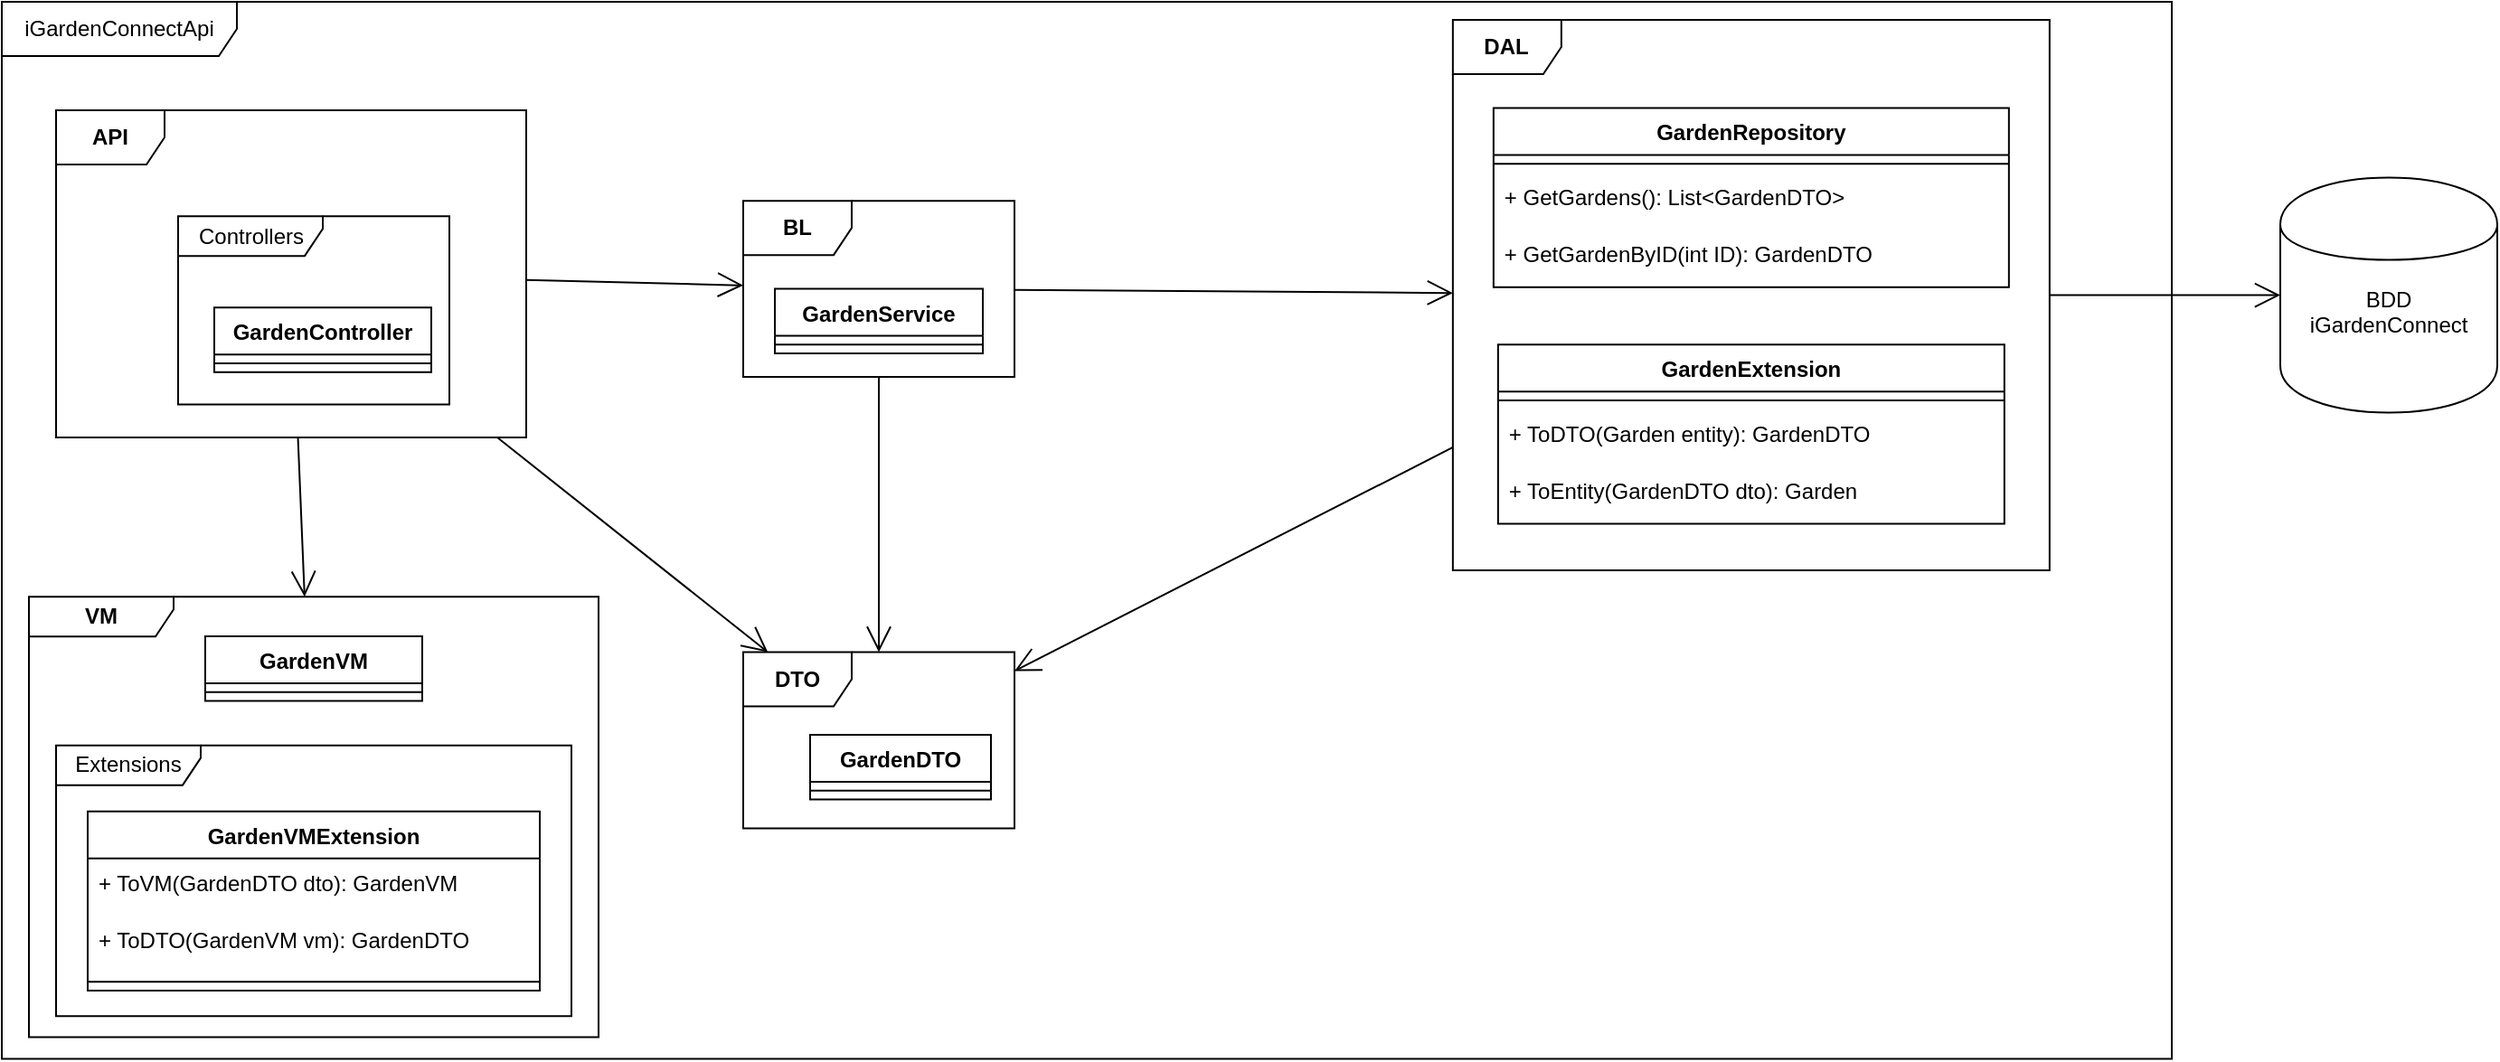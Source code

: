 <mxfile version="21.0.6" type="device" pages="3"><diagram id="bYj_1N88fjFMMEoRbErq" name="iWebcamProtectApi"><mxGraphModel dx="2350" dy="796" grid="1" gridSize="10" guides="1" tooltips="1" connect="1" arrows="1" fold="1" page="1" pageScale="1" pageWidth="850" pageHeight="1100" math="0" shadow="0"><root><mxCell id="0"/><mxCell id="1" parent="0"/><mxCell id="gYndZlmL9QxhA64SFdfO-81" value="&lt;div&gt;iGardenConnectApi&lt;/div&gt;" style="shape=umlFrame;whiteSpace=wrap;html=1;width=130;height=30;swimlaneFillColor=#ffffff;" parent="1" vertex="1"><mxGeometry x="-670" y="190" width="1200" height="584.73" as="geometry"/></mxCell><mxCell id="gYndZlmL9QxhA64SFdfO-82" value="&lt;div&gt;API&lt;/div&gt;" style="shape=umlFrame;whiteSpace=wrap;html=1;fontStyle=1" parent="1" vertex="1"><mxGeometry x="-640" y="250" width="260" height="181.01" as="geometry"/></mxCell><mxCell id="gYndZlmL9QxhA64SFdfO-83" value="DTO" style="shape=umlFrame;whiteSpace=wrap;html=1;fontStyle=1" parent="1" vertex="1"><mxGeometry x="-260" y="549.766" width="150" height="97.455" as="geometry"/></mxCell><mxCell id="gYndZlmL9QxhA64SFdfO-84" value="" style="endArrow=open;endFill=1;endSize=12;html=1;" parent="1" source="gYndZlmL9QxhA64SFdfO-107" target="gYndZlmL9QxhA64SFdfO-112" edge="1"><mxGeometry width="160" relative="1" as="geometry"><mxPoint x="50" y="-356.266" as="sourcePoint"/><mxPoint x="210" y="-356.266" as="targetPoint"/></mxGeometry></mxCell><mxCell id="gYndZlmL9QxhA64SFdfO-85" value="" style="endArrow=open;endFill=1;endSize=12;html=1;" parent="1" source="gYndZlmL9QxhA64SFdfO-107" target="gYndZlmL9QxhA64SFdfO-83" edge="1"><mxGeometry width="160" relative="1" as="geometry"><mxPoint x="178.333" y="-478.085" as="sourcePoint"/><mxPoint x="221.667" y="-636.448" as="targetPoint"/></mxGeometry></mxCell><mxCell id="gYndZlmL9QxhA64SFdfO-86" value="" style="endArrow=open;endFill=1;endSize=12;html=1;" parent="1" source="gYndZlmL9QxhA64SFdfO-82" target="gYndZlmL9QxhA64SFdfO-83" edge="1"><mxGeometry width="160" relative="1" as="geometry"><mxPoint x="316.724" y="-392.812" as="sourcePoint"/><mxPoint x="483.276" y="-648.63" as="targetPoint"/></mxGeometry></mxCell><mxCell id="gYndZlmL9QxhA64SFdfO-87" value="" style="endArrow=open;endFill=1;endSize=12;html=1;" parent="1" source="gYndZlmL9QxhA64SFdfO-82" target="gYndZlmL9QxhA64SFdfO-107" edge="1"><mxGeometry width="160" relative="1" as="geometry"><mxPoint x="151.05" y="-666.854" as="sourcePoint"/><mxPoint x="208.858" y="-624.266" as="targetPoint"/></mxGeometry></mxCell><mxCell id="gYndZlmL9QxhA64SFdfO-88" value="Controllers" style="shape=umlFrame;whiteSpace=wrap;html=1;width=80;height=22;" parent="1" vertex="1"><mxGeometry x="-572.5" y="308.585" width="150" height="104.155" as="geometry"/></mxCell><mxCell id="gYndZlmL9QxhA64SFdfO-89" value="GardenDTO&#10;" style="swimlane;fontStyle=1;align=center;verticalAlign=top;childLayout=stackLayout;horizontal=1;startSize=26;horizontalStack=0;resizeParent=1;resizeParentMax=0;resizeLast=0;collapsible=1;marginBottom=0;" parent="1" vertex="1"><mxGeometry x="-223" y="595.448" width="100" height="35.745" as="geometry"><mxRectangle x="560" y="40" width="70" height="26" as="alternateBounds"/></mxGeometry></mxCell><mxCell id="gYndZlmL9QxhA64SFdfO-90" value="" style="line;strokeWidth=1;fillColor=none;align=left;verticalAlign=middle;spacingTop=-1;spacingLeft=3;spacingRight=3;rotatable=0;labelPosition=right;points=[];portConstraint=eastwest;" parent="gYndZlmL9QxhA64SFdfO-89" vertex="1"><mxGeometry y="26" width="100" height="9.745" as="geometry"/></mxCell><mxCell id="gYndZlmL9QxhA64SFdfO-91" value="GardenController&#10;" style="swimlane;fontStyle=1;align=center;verticalAlign=top;childLayout=stackLayout;horizontal=1;startSize=26;horizontalStack=0;resizeParent=1;resizeParentMax=0;resizeLast=0;collapsible=1;marginBottom=0;" parent="1" vertex="1"><mxGeometry x="-552.5" y="359.14" width="120" height="35.745" as="geometry"><mxRectangle x="560" y="40" width="70" height="26" as="alternateBounds"/></mxGeometry></mxCell><mxCell id="gYndZlmL9QxhA64SFdfO-92" value="" style="line;strokeWidth=1;fillColor=none;align=left;verticalAlign=middle;spacingTop=-1;spacingLeft=3;spacingRight=3;rotatable=0;labelPosition=right;points=[];portConstraint=eastwest;" parent="gYndZlmL9QxhA64SFdfO-91" vertex="1"><mxGeometry y="26" width="120" height="9.745" as="geometry"/></mxCell><mxCell id="gYndZlmL9QxhA64SFdfO-93" style="edgeStyle=none;orthogonalLoop=1;jettySize=auto;html=1;endArrow=open;endFill=1;endSize=12;" parent="1" source="gYndZlmL9QxhA64SFdfO-82" target="gYndZlmL9QxhA64SFdfO-95" edge="1"><mxGeometry relative="1" as="geometry"/></mxCell><mxCell id="gYndZlmL9QxhA64SFdfO-94" value="" style="group" parent="1" vertex="1" connectable="0"><mxGeometry x="-655" y="519.097" width="315" height="243.636" as="geometry"/></mxCell><mxCell id="gYndZlmL9QxhA64SFdfO-95" value="VM" style="shape=umlFrame;whiteSpace=wrap;html=1;width=80;height=22;fontStyle=1" parent="gYndZlmL9QxhA64SFdfO-94" vertex="1"><mxGeometry width="315" height="243.636" as="geometry"/></mxCell><mxCell id="gYndZlmL9QxhA64SFdfO-96" value="GardenVM" style="swimlane;fontStyle=1;align=center;verticalAlign=top;childLayout=stackLayout;horizontal=1;startSize=26;horizontalStack=0;resizeParent=1;resizeParentMax=0;resizeLast=0;collapsible=1;marginBottom=0;" parent="gYndZlmL9QxhA64SFdfO-94" vertex="1"><mxGeometry x="97.5" y="21.927" width="120" height="35.745" as="geometry"><mxRectangle x="560" y="40" width="70" height="26" as="alternateBounds"/></mxGeometry></mxCell><mxCell id="gYndZlmL9QxhA64SFdfO-97" value="" style="line;strokeWidth=1;fillColor=none;align=left;verticalAlign=middle;spacingTop=-1;spacingLeft=3;spacingRight=3;rotatable=0;labelPosition=right;points=[];portConstraint=eastwest;" parent="gYndZlmL9QxhA64SFdfO-96" vertex="1"><mxGeometry y="26" width="120" height="9.745" as="geometry"/></mxCell><mxCell id="gYndZlmL9QxhA64SFdfO-98" value="" style="group" parent="gYndZlmL9QxhA64SFdfO-94" vertex="1" connectable="0"><mxGeometry x="15" y="82.227" width="285" height="149.836" as="geometry"/></mxCell><mxCell id="gYndZlmL9QxhA64SFdfO-99" value="Extensions" style="shape=umlFrame;whiteSpace=wrap;html=1;width=80;height=22;" parent="gYndZlmL9QxhA64SFdfO-98" vertex="1"><mxGeometry width="285" height="149.836" as="geometry"/></mxCell><mxCell id="gYndZlmL9QxhA64SFdfO-100" value="GardenVMExtension" style="swimlane;fontStyle=1;align=center;verticalAlign=top;childLayout=stackLayout;horizontal=1;startSize=26;horizontalStack=0;resizeParent=1;resizeParentMax=0;resizeLast=0;collapsible=1;marginBottom=0;" parent="gYndZlmL9QxhA64SFdfO-98" vertex="1"><mxGeometry x="17.5" y="36.545" width="250" height="99.091" as="geometry"><mxRectangle x="560" y="40" width="70" height="26" as="alternateBounds"/></mxGeometry></mxCell><mxCell id="gYndZlmL9QxhA64SFdfO-101" value="+ ToVM(GardenDTO dto): GardenVM" style="text;strokeColor=none;fillColor=none;align=left;verticalAlign=top;spacingLeft=4;spacingRight=4;overflow=hidden;rotatable=0;points=[[0,0.5],[1,0.5]];portConstraint=eastwest;" parent="gYndZlmL9QxhA64SFdfO-100" vertex="1"><mxGeometry y="26" width="250" height="31.673" as="geometry"/></mxCell><mxCell id="gYndZlmL9QxhA64SFdfO-102" value="+ ToDTO(GardenVM vm): GardenDTO" style="text;strokeColor=none;fillColor=none;align=left;verticalAlign=top;spacingLeft=4;spacingRight=4;overflow=hidden;rotatable=0;points=[[0,0.5],[1,0.5]];portConstraint=eastwest;" parent="gYndZlmL9QxhA64SFdfO-100" vertex="1"><mxGeometry y="57.673" width="250" height="31.673" as="geometry"/></mxCell><mxCell id="gYndZlmL9QxhA64SFdfO-103" value="" style="line;strokeWidth=1;fillColor=none;align=left;verticalAlign=middle;spacingTop=-1;spacingLeft=3;spacingRight=3;rotatable=0;labelPosition=right;points=[];portConstraint=eastwest;" parent="gYndZlmL9QxhA64SFdfO-100" vertex="1"><mxGeometry y="89.345" width="250" height="9.745" as="geometry"/></mxCell><mxCell id="gYndZlmL9QxhA64SFdfO-104" value="&lt;span style=&quot;color: rgba(0 , 0 , 0 , 0) ; font-family: monospace ; font-size: 0px ; background-color: rgb(248 , 249 , 250)&quot;&gt;%3CmxGraphModel%3E%3Croot%3E%3CmxCell%20id%3D%220%22%2F%3E%3CmxCell%20id%3D%221%22%20parent%3D%220%22%2F%3E%3CmxCell%20id%3D%222%22%20value%3D%22GET%3A%20%2Fapi%2Fbrand%26lt%3Bbr%26gt%3BJSON%22%20style%3D%22edgeLabel%3Bhtml%3D1%3Balign%3Dcenter%3BverticalAlign%3Dmiddle%3Bresizable%3D0%3Bpoints%3D%5B%5D%3B%22%20vertex%3D%221%22%20connectable%3D%220%22%20parent%3D%221%22%3E%3CmxGeometry%20x%3D%22-259.903%22%20y%3D%22770%22%20as%3D%22geometry%22%2F%3E%3C%2FmxCell%3E%3C%2Froot%3E%3C%2FmxGraphModel%3E&lt;/span&gt;" style="edgeLabel;html=1;align=center;verticalAlign=middle;resizable=0;points=[];" parent="1" vertex="1" connectable="0"><mxGeometry x="-416.305" y="586.493" as="geometry"/></mxCell><mxCell id="gYndZlmL9QxhA64SFdfO-105" value="&lt;span style=&quot;color: rgba(0 , 0 , 0 , 0) ; font-family: monospace ; font-size: 0px ; background-color: rgb(248 , 249 , 250)&quot;&gt;%3CmxGraphModel%3E%3Croot%3E%3CmxCell%20id%3D%220%22%2F%3E%3CmxCell%20id%3D%221%22%20parent%3D%220%22%2F%3E%3CmxCell%20id%3D%222%22%20value%3D%22GET%3A%20%2Fapi%2Fbrand%26lt%3Bbr%26gt%3BJSON%22%20style%3D%22edgeLabel%3Bhtml%3D1%3Balign%3Dcenter%3BverticalAlign%3Dmiddle%3Bresizable%3D0%3Bpoints%3D%5B%5D%3B%22%20vertex%3D%221%22%20connectable%3D%220%22%20parent%3D%221%22%3E%3CmxGeometry%20x%3D%22-259.903%22%20y%3D%22770%22%20as%3D%22geometry%22%2F%3E%3C%2FmxCell%3E%3C%2Froot%3E%3C%2FmxGraphModel%3E&lt;/span&gt;" style="edgeLabel;html=1;align=center;verticalAlign=middle;resizable=0;points=[];" parent="1" vertex="1" connectable="0"><mxGeometry x="-412.967" y="595.973" as="geometry"/></mxCell><mxCell id="gYndZlmL9QxhA64SFdfO-106" value="" style="group" parent="1" vertex="1" connectable="0"><mxGeometry x="-260" y="300.063" width="150" height="97.455" as="geometry"/></mxCell><mxCell id="gYndZlmL9QxhA64SFdfO-107" value="BL" style="shape=umlFrame;whiteSpace=wrap;html=1;fontStyle=1" parent="gYndZlmL9QxhA64SFdfO-106" vertex="1"><mxGeometry width="150" height="97.455" as="geometry"/></mxCell><mxCell id="gYndZlmL9QxhA64SFdfO-108" value="GardenService&#10;" style="swimlane;fontStyle=1;align=center;verticalAlign=top;childLayout=stackLayout;horizontal=1;startSize=26;horizontalStack=0;resizeParent=1;resizeParentMax=0;resizeLast=0;collapsible=1;marginBottom=0;" parent="gYndZlmL9QxhA64SFdfO-106" vertex="1"><mxGeometry x="17.5" y="48.727" width="115" height="35.745" as="geometry"><mxRectangle x="560" y="40" width="70" height="26" as="alternateBounds"/></mxGeometry></mxCell><mxCell id="gYndZlmL9QxhA64SFdfO-109" value="" style="line;strokeWidth=1;fillColor=none;align=left;verticalAlign=middle;spacingTop=-1;spacingLeft=3;spacingRight=3;rotatable=0;labelPosition=right;points=[];portConstraint=eastwest;" parent="gYndZlmL9QxhA64SFdfO-108" vertex="1"><mxGeometry y="26" width="115" height="9.745" as="geometry"/></mxCell><mxCell id="gYndZlmL9QxhA64SFdfO-110" value="" style="endArrow=open;endFill=1;endSize=12;html=1;" parent="1" source="gYndZlmL9QxhA64SFdfO-112" target="gYndZlmL9QxhA64SFdfO-83" edge="1"><mxGeometry width="160" relative="1" as="geometry"><mxPoint x="699.154" y="-468.092" as="sourcePoint"/><mxPoint x="690.001" y="-413.274" as="targetPoint"/></mxGeometry></mxCell><mxCell id="gYndZlmL9QxhA64SFdfO-111" value="" style="group" parent="1" vertex="1" connectable="0"><mxGeometry x="132.43" y="199.999" width="330" height="322.818" as="geometry"/></mxCell><mxCell id="gYndZlmL9QxhA64SFdfO-112" value="DAL" style="shape=umlFrame;whiteSpace=wrap;html=1;fontStyle=1" parent="gYndZlmL9QxhA64SFdfO-111" vertex="1"><mxGeometry width="330" height="304.545" as="geometry"/></mxCell><mxCell id="gYndZlmL9QxhA64SFdfO-113" value="GardenRepository" style="swimlane;fontStyle=1;align=center;verticalAlign=top;childLayout=stackLayout;horizontal=1;startSize=26;horizontalStack=0;resizeParent=1;resizeParentMax=0;resizeLast=0;collapsible=1;marginBottom=0;" parent="gYndZlmL9QxhA64SFdfO-111" vertex="1"><mxGeometry x="22.5" y="48.727" width="285" height="99.091" as="geometry"><mxRectangle x="560" y="40" width="70" height="26" as="alternateBounds"/></mxGeometry></mxCell><mxCell id="gYndZlmL9QxhA64SFdfO-114" value="" style="line;strokeWidth=1;fillColor=none;align=left;verticalAlign=middle;spacingTop=-1;spacingLeft=3;spacingRight=3;rotatable=0;labelPosition=right;points=[];portConstraint=eastwest;" parent="gYndZlmL9QxhA64SFdfO-113" vertex="1"><mxGeometry y="26" width="285" height="9.745" as="geometry"/></mxCell><mxCell id="gYndZlmL9QxhA64SFdfO-115" value="+ GetGardens(): List&lt;GardenDTO&gt;" style="text;strokeColor=none;fillColor=none;align=left;verticalAlign=top;spacingLeft=4;spacingRight=4;overflow=hidden;rotatable=0;points=[[0,0.5],[1,0.5]];portConstraint=eastwest;" parent="gYndZlmL9QxhA64SFdfO-113" vertex="1"><mxGeometry y="35.745" width="285" height="31.673" as="geometry"/></mxCell><mxCell id="gYndZlmL9QxhA64SFdfO-116" value="+ GetGardenByID(int ID): GardenDTO" style="text;strokeColor=none;fillColor=none;align=left;verticalAlign=top;spacingLeft=4;spacingRight=4;overflow=hidden;rotatable=0;points=[[0,0.5],[1,0.5]];portConstraint=eastwest;" parent="gYndZlmL9QxhA64SFdfO-113" vertex="1"><mxGeometry y="67.418" width="285" height="31.673" as="geometry"/></mxCell><mxCell id="gYndZlmL9QxhA64SFdfO-117" value="GardenExtension" style="swimlane;fontStyle=1;align=center;verticalAlign=top;childLayout=stackLayout;horizontal=1;startSize=26;horizontalStack=0;resizeParent=1;resizeParentMax=0;resizeLast=0;collapsible=1;marginBottom=0;" parent="gYndZlmL9QxhA64SFdfO-111" vertex="1"><mxGeometry x="25" y="179.682" width="280" height="99.091" as="geometry"/></mxCell><mxCell id="gYndZlmL9QxhA64SFdfO-118" value="" style="line;strokeWidth=1;fillColor=none;align=left;verticalAlign=middle;spacingTop=-1;spacingLeft=3;spacingRight=3;rotatable=0;labelPosition=right;points=[];portConstraint=eastwest;" parent="gYndZlmL9QxhA64SFdfO-117" vertex="1"><mxGeometry y="26" width="280" height="9.745" as="geometry"/></mxCell><mxCell id="gYndZlmL9QxhA64SFdfO-119" value="+ ToDTO(Garden entity): GardenDTO" style="text;strokeColor=none;fillColor=none;align=left;verticalAlign=top;spacingLeft=4;spacingRight=4;overflow=hidden;rotatable=0;points=[[0,0.5],[1,0.5]];portConstraint=eastwest;" parent="gYndZlmL9QxhA64SFdfO-117" vertex="1"><mxGeometry y="35.745" width="280" height="31.673" as="geometry"/></mxCell><mxCell id="gYndZlmL9QxhA64SFdfO-120" value="+ ToEntity(GardenDTO dto): Garden" style="text;strokeColor=none;fillColor=none;align=left;verticalAlign=top;spacingLeft=4;spacingRight=4;overflow=hidden;rotatable=0;points=[[0,0.5],[1,0.5]];portConstraint=eastwest;" parent="gYndZlmL9QxhA64SFdfO-117" vertex="1"><mxGeometry y="67.418" width="280" height="31.673" as="geometry"/></mxCell><mxCell id="gYndZlmL9QxhA64SFdfO-121" value="" style="group" parent="1" vertex="1" connectable="0"><mxGeometry x="590" y="287.27" width="120" height="130" as="geometry"/></mxCell><mxCell id="gYndZlmL9QxhA64SFdfO-122" value="" style="shape=cylinder;whiteSpace=wrap;html=1;boundedLbl=1;backgroundOutline=1;" parent="gYndZlmL9QxhA64SFdfO-121" vertex="1"><mxGeometry width="120" height="130" as="geometry"/></mxCell><mxCell id="gYndZlmL9QxhA64SFdfO-123" value="&lt;div&gt;BDD &lt;br&gt;&lt;/div&gt;&lt;div&gt;iGardenConnect&lt;/div&gt;&lt;div&gt;&lt;br&gt;&lt;/div&gt;" style="text;html=1;strokeColor=none;fillColor=none;align=center;verticalAlign=middle;whiteSpace=wrap;rounded=0;" parent="gYndZlmL9QxhA64SFdfO-121" vertex="1"><mxGeometry x="20" y="65" width="80" height="32.5" as="geometry"/></mxCell><mxCell id="gYndZlmL9QxhA64SFdfO-124" style="edgeStyle=orthogonalEdgeStyle;rounded=1;orthogonalLoop=1;jettySize=auto;html=1;endFill=1;endArrow=open;endSize=12;" parent="1" source="gYndZlmL9QxhA64SFdfO-112" target="gYndZlmL9QxhA64SFdfO-122" edge="1"><mxGeometry relative="1" as="geometry"/></mxCell></root></mxGraphModel></diagram><diagram id="MGQO3yUlLLvTeL_5BSZN" name="MCD_iWebcamProtect"><mxGraphModel dx="2085" dy="1755" grid="1" gridSize="10" guides="1" tooltips="1" connect="1" arrows="1" fold="1" page="1" pageScale="1" pageWidth="850" pageHeight="1100" math="0" shadow="0"><root><mxCell id="0"/><mxCell id="1" parent="0"/><mxCell id="zGlt62zitA7BbSgL8BIq-48" value="" style="shape=tableRow;horizontal=0;startSize=0;swimlaneHead=0;swimlaneBody=0;fillColor=none;collapsible=0;dropTarget=0;points=[[0,0.5],[1,0.5]];portConstraint=eastwest;top=0;left=0;right=0;bottom=0;" parent="1" vertex="1"><mxGeometry x="30" y="170" width="180" height="30" as="geometry"/></mxCell><mxCell id="zGlt62zitA7BbSgL8BIq-49" value="" style="shape=partialRectangle;connectable=0;fillColor=none;top=0;left=0;bottom=0;right=0;editable=1;overflow=hidden;" parent="zGlt62zitA7BbSgL8BIq-48" vertex="1"><mxGeometry width="30" height="30" as="geometry"><mxRectangle width="30" height="30" as="alternateBounds"/></mxGeometry></mxCell><mxCell id="zGlt62zitA7BbSgL8BIq-50" value="Row 3" style="shape=partialRectangle;connectable=0;fillColor=none;top=0;left=0;bottom=0;right=0;align=left;spacingLeft=6;overflow=hidden;" parent="zGlt62zitA7BbSgL8BIq-48" vertex="1"><mxGeometry x="40" width="140" height="30" as="geometry"><mxRectangle width="150" height="30" as="alternateBounds"/></mxGeometry></mxCell><mxCell id="zGlt62zitA7BbSgL8BIq-51" value="User" style="swimlane;fontStyle=1;childLayout=stackLayout;horizontal=1;startSize=26;horizontalStack=0;resizeParent=1;resizeLast=0;collapsible=1;marginBottom=0;rounded=0;shadow=0;strokeWidth=1;" parent="1" vertex="1"><mxGeometry x="-450" y="-881" width="160" height="182" as="geometry"><mxRectangle x="-190" y="-440" width="160" height="26" as="alternateBounds"/></mxGeometry></mxCell><mxCell id="zGlt62zitA7BbSgL8BIq-52" value="idUser" style="shape=partialRectangle;top=0;left=0;right=0;bottom=1;align=left;verticalAlign=top;fillColor=none;spacingLeft=40;spacingRight=4;overflow=hidden;rotatable=0;points=[[0,0.5],[1,0.5]];portConstraint=eastwest;dropTarget=0;rounded=0;shadow=0;strokeWidth=1;fontStyle=4" parent="zGlt62zitA7BbSgL8BIq-51" vertex="1"><mxGeometry y="26" width="160" height="26" as="geometry"/></mxCell><mxCell id="zGlt62zitA7BbSgL8BIq-53" value="PK" style="shape=partialRectangle;top=0;left=0;bottom=0;fillColor=none;align=left;verticalAlign=top;spacingLeft=4;spacingRight=4;overflow=hidden;rotatable=0;points=[];portConstraint=eastwest;part=1;" parent="zGlt62zitA7BbSgL8BIq-52" connectable="0" vertex="1"><mxGeometry width="36" height="26" as="geometry"/></mxCell><mxCell id="zGlt62zitA7BbSgL8BIq-56" value="name" style="shape=partialRectangle;top=0;left=0;right=0;bottom=0;align=left;verticalAlign=top;fillColor=none;spacingLeft=40;spacingRight=4;overflow=hidden;rotatable=0;points=[[0,0.5],[1,0.5]];portConstraint=eastwest;dropTarget=0;rounded=0;shadow=0;strokeWidth=1;" parent="zGlt62zitA7BbSgL8BIq-51" vertex="1"><mxGeometry y="52" width="160" height="26" as="geometry"/></mxCell><mxCell id="zGlt62zitA7BbSgL8BIq-57" value="" style="shape=partialRectangle;top=0;left=0;bottom=0;fillColor=none;align=left;verticalAlign=top;spacingLeft=4;spacingRight=4;overflow=hidden;rotatable=0;points=[];portConstraint=eastwest;part=1;" parent="zGlt62zitA7BbSgL8BIq-56" connectable="0" vertex="1"><mxGeometry width="36" height="26" as="geometry"/></mxCell><mxCell id="zGlt62zitA7BbSgL8BIq-62" value="username" style="shape=partialRectangle;top=0;left=0;right=0;bottom=0;align=left;verticalAlign=top;fillColor=none;spacingLeft=40;spacingRight=4;overflow=hidden;rotatable=0;points=[[0,0.5],[1,0.5]];portConstraint=eastwest;dropTarget=0;rounded=0;shadow=0;strokeWidth=1;" parent="zGlt62zitA7BbSgL8BIq-51" vertex="1"><mxGeometry y="78" width="160" height="26" as="geometry"/></mxCell><mxCell id="zGlt62zitA7BbSgL8BIq-63" value="" style="shape=partialRectangle;top=0;left=0;bottom=0;fillColor=none;align=left;verticalAlign=top;spacingLeft=4;spacingRight=4;overflow=hidden;rotatable=0;points=[];portConstraint=eastwest;part=1;" parent="zGlt62zitA7BbSgL8BIq-62" connectable="0" vertex="1"><mxGeometry width="36" height="26" as="geometry"/></mxCell><mxCell id="YizHJlYB3pqWJqljeAp--24" value="password" style="shape=partialRectangle;top=0;left=0;right=0;bottom=0;align=left;verticalAlign=top;fillColor=none;spacingLeft=40;spacingRight=4;overflow=hidden;rotatable=0;points=[[0,0.5],[1,0.5]];portConstraint=eastwest;dropTarget=0;rounded=0;shadow=0;strokeWidth=1;" vertex="1" parent="zGlt62zitA7BbSgL8BIq-51"><mxGeometry y="104" width="160" height="26" as="geometry"/></mxCell><mxCell id="YizHJlYB3pqWJqljeAp--25" value="" style="shape=partialRectangle;top=0;left=0;bottom=0;fillColor=none;align=left;verticalAlign=top;spacingLeft=4;spacingRight=4;overflow=hidden;rotatable=0;points=[];portConstraint=eastwest;part=1;" connectable="0" vertex="1" parent="YizHJlYB3pqWJqljeAp--24"><mxGeometry width="36" height="26" as="geometry"/></mxCell><mxCell id="zGlt62zitA7BbSgL8BIq-58" value="login" style="shape=partialRectangle;top=0;left=0;right=0;bottom=0;align=left;verticalAlign=top;fillColor=none;spacingLeft=40;spacingRight=4;overflow=hidden;rotatable=0;points=[[0,0.5],[1,0.5]];portConstraint=eastwest;dropTarget=0;rounded=0;shadow=0;strokeWidth=1;" parent="zGlt62zitA7BbSgL8BIq-51" vertex="1"><mxGeometry y="130" width="160" height="26" as="geometry"/></mxCell><mxCell id="zGlt62zitA7BbSgL8BIq-59" value="" style="shape=partialRectangle;top=0;left=0;bottom=0;fillColor=none;align=left;verticalAlign=top;spacingLeft=4;spacingRight=4;overflow=hidden;rotatable=0;points=[];portConstraint=eastwest;part=1;" parent="zGlt62zitA7BbSgL8BIq-58" connectable="0" vertex="1"><mxGeometry width="36" height="26" as="geometry"/></mxCell><mxCell id="zGlt62zitA7BbSgL8BIq-144" value="role" style="shape=partialRectangle;top=0;left=0;right=0;bottom=0;align=left;verticalAlign=top;fillColor=none;spacingLeft=40;spacingRight=4;overflow=hidden;rotatable=0;points=[[0,0.5],[1,0.5]];portConstraint=eastwest;dropTarget=0;rounded=0;shadow=0;strokeWidth=1;" parent="zGlt62zitA7BbSgL8BIq-51" vertex="1"><mxGeometry y="156" width="160" height="26" as="geometry"/></mxCell><mxCell id="zGlt62zitA7BbSgL8BIq-145" value="" style="shape=partialRectangle;top=0;left=0;bottom=0;fillColor=none;align=left;verticalAlign=top;spacingLeft=4;spacingRight=4;overflow=hidden;rotatable=0;points=[];portConstraint=eastwest;part=1;" parent="zGlt62zitA7BbSgL8BIq-144" connectable="0" vertex="1"><mxGeometry width="36" height="26" as="geometry"/></mxCell><mxCell id="zGlt62zitA7BbSgL8BIq-95" value="Camera" style="swimlane;fontStyle=1;childLayout=stackLayout;horizontal=1;startSize=26;horizontalStack=0;resizeParent=1;resizeLast=0;collapsible=1;marginBottom=0;rounded=0;shadow=0;strokeWidth=1;" parent="1" vertex="1"><mxGeometry x="-130" y="-868" width="160" height="156" as="geometry"><mxRectangle x="-190" y="-440" width="160" height="26" as="alternateBounds"/></mxGeometry></mxCell><mxCell id="zGlt62zitA7BbSgL8BIq-96" value="idCamera" style="shape=partialRectangle;top=0;left=0;right=0;bottom=1;align=left;verticalAlign=top;fillColor=none;spacingLeft=40;spacingRight=4;overflow=hidden;rotatable=0;points=[[0,0.5],[1,0.5]];portConstraint=eastwest;dropTarget=0;rounded=0;shadow=0;strokeWidth=1;fontStyle=4" parent="zGlt62zitA7BbSgL8BIq-95" vertex="1"><mxGeometry y="26" width="160" height="26" as="geometry"/></mxCell><mxCell id="zGlt62zitA7BbSgL8BIq-97" value="PK" style="shape=partialRectangle;top=0;left=0;bottom=0;fillColor=none;align=left;verticalAlign=top;spacingLeft=4;spacingRight=4;overflow=hidden;rotatable=0;points=[];portConstraint=eastwest;part=1;" parent="zGlt62zitA7BbSgL8BIq-96" connectable="0" vertex="1"><mxGeometry width="36" height="26" as="geometry"/></mxCell><mxCell id="zGlt62zitA7BbSgL8BIq-98" value="name" style="shape=partialRectangle;top=0;left=0;right=0;bottom=0;align=left;verticalAlign=top;fillColor=none;spacingLeft=40;spacingRight=4;overflow=hidden;rotatable=0;points=[[0,0.5],[1,0.5]];portConstraint=eastwest;dropTarget=0;rounded=0;shadow=0;strokeWidth=1;" parent="zGlt62zitA7BbSgL8BIq-95" vertex="1"><mxGeometry y="52" width="160" height="26" as="geometry"/></mxCell><mxCell id="zGlt62zitA7BbSgL8BIq-99" value="" style="shape=partialRectangle;top=0;left=0;bottom=0;fillColor=none;align=left;verticalAlign=top;spacingLeft=4;spacingRight=4;overflow=hidden;rotatable=0;points=[];portConstraint=eastwest;part=1;" parent="zGlt62zitA7BbSgL8BIq-98" connectable="0" vertex="1"><mxGeometry width="36" height="26" as="geometry"/></mxCell><mxCell id="zGlt62zitA7BbSgL8BIq-100" value="watch_start_time" style="shape=partialRectangle;top=0;left=0;right=0;bottom=0;align=left;verticalAlign=top;fillColor=none;spacingLeft=40;spacingRight=4;overflow=hidden;rotatable=0;points=[[0,0.5],[1,0.5]];portConstraint=eastwest;dropTarget=0;rounded=0;shadow=0;strokeWidth=1;" parent="zGlt62zitA7BbSgL8BIq-95" vertex="1"><mxGeometry y="78" width="160" height="26" as="geometry"/></mxCell><mxCell id="zGlt62zitA7BbSgL8BIq-101" value="" style="shape=partialRectangle;top=0;left=0;bottom=0;fillColor=none;align=left;verticalAlign=top;spacingLeft=4;spacingRight=4;overflow=hidden;rotatable=0;points=[];portConstraint=eastwest;part=1;" parent="zGlt62zitA7BbSgL8BIq-100" connectable="0" vertex="1"><mxGeometry width="36" height="26" as="geometry"/></mxCell><mxCell id="zGlt62zitA7BbSgL8BIq-102" value="state" style="shape=partialRectangle;top=0;left=0;right=0;bottom=0;align=left;verticalAlign=top;fillColor=none;spacingLeft=40;spacingRight=4;overflow=hidden;rotatable=0;points=[[0,0.5],[1,0.5]];portConstraint=eastwest;dropTarget=0;rounded=0;shadow=0;strokeWidth=1;" parent="zGlt62zitA7BbSgL8BIq-95" vertex="1"><mxGeometry y="104" width="160" height="26" as="geometry"/></mxCell><mxCell id="zGlt62zitA7BbSgL8BIq-103" value="" style="shape=partialRectangle;top=0;left=0;bottom=0;fillColor=none;align=left;verticalAlign=top;spacingLeft=4;spacingRight=4;overflow=hidden;rotatable=0;points=[];portConstraint=eastwest;part=1;" parent="zGlt62zitA7BbSgL8BIq-102" connectable="0" vertex="1"><mxGeometry width="36" height="26" as="geometry"/></mxCell><mxCell id="zGlt62zitA7BbSgL8BIq-104" value="watch_duration" style="shape=partialRectangle;top=0;left=0;right=0;bottom=0;align=left;verticalAlign=top;fillColor=none;spacingLeft=40;spacingRight=4;overflow=hidden;rotatable=0;points=[[0,0.5],[1,0.5]];portConstraint=eastwest;dropTarget=0;rounded=0;shadow=0;strokeWidth=1;" parent="zGlt62zitA7BbSgL8BIq-95" vertex="1"><mxGeometry y="130" width="160" height="26" as="geometry"/></mxCell><mxCell id="zGlt62zitA7BbSgL8BIq-105" value="" style="shape=partialRectangle;top=0;left=0;bottom=0;fillColor=none;align=left;verticalAlign=top;spacingLeft=4;spacingRight=4;overflow=hidden;rotatable=0;points=[];portConstraint=eastwest;part=1;" parent="zGlt62zitA7BbSgL8BIq-104" connectable="0" vertex="1"><mxGeometry width="36" height="26" as="geometry"/></mxCell><mxCell id="zGlt62zitA7BbSgL8BIq-114" value="*" style="text;html=1;align=center;verticalAlign=middle;resizable=0;points=[];autosize=1;strokeColor=none;fillColor=none;" parent="1" vertex="1"><mxGeometry x="-280" y="-818" width="30" height="30" as="geometry"/></mxCell><mxCell id="zGlt62zitA7BbSgL8BIq-115" value="1" style="text;html=1;align=center;verticalAlign=middle;resizable=0;points=[];autosize=1;strokeColor=none;fillColor=none;" parent="1" vertex="1"><mxGeometry x="-160" y="-818" width="30" height="30" as="geometry"/></mxCell><mxCell id="zGlt62zitA7BbSgL8BIq-116" value="DetectionEvent" style="swimlane;fontStyle=1;childLayout=stackLayout;horizontal=1;startSize=26;horizontalStack=0;resizeParent=1;resizeLast=0;collapsible=1;marginBottom=0;rounded=0;shadow=0;strokeWidth=1;" parent="1" vertex="1"><mxGeometry x="-130" y="-581" width="160" height="104" as="geometry"><mxRectangle x="-190" y="-440" width="160" height="26" as="alternateBounds"/></mxGeometry></mxCell><mxCell id="zGlt62zitA7BbSgL8BIq-117" value="idDetection" style="shape=partialRectangle;top=0;left=0;right=0;bottom=1;align=left;verticalAlign=top;fillColor=none;spacingLeft=40;spacingRight=4;overflow=hidden;rotatable=0;points=[[0,0.5],[1,0.5]];portConstraint=eastwest;dropTarget=0;rounded=0;shadow=0;strokeWidth=1;fontStyle=4" parent="zGlt62zitA7BbSgL8BIq-116" vertex="1"><mxGeometry y="26" width="160" height="26" as="geometry"/></mxCell><mxCell id="zGlt62zitA7BbSgL8BIq-118" value="PK" style="shape=partialRectangle;top=0;left=0;bottom=0;fillColor=none;align=left;verticalAlign=top;spacingLeft=4;spacingRight=4;overflow=hidden;rotatable=0;points=[];portConstraint=eastwest;part=1;" parent="zGlt62zitA7BbSgL8BIq-117" connectable="0" vertex="1"><mxGeometry width="36" height="26" as="geometry"/></mxCell><mxCell id="zGlt62zitA7BbSgL8BIq-119" value="date_time" style="shape=partialRectangle;top=0;left=0;right=0;bottom=0;align=left;verticalAlign=top;fillColor=none;spacingLeft=40;spacingRight=4;overflow=hidden;rotatable=0;points=[[0,0.5],[1,0.5]];portConstraint=eastwest;dropTarget=0;rounded=0;shadow=0;strokeWidth=1;" parent="zGlt62zitA7BbSgL8BIq-116" vertex="1"><mxGeometry y="52" width="160" height="26" as="geometry"/></mxCell><mxCell id="zGlt62zitA7BbSgL8BIq-120" value="" style="shape=partialRectangle;top=0;left=0;bottom=0;fillColor=none;align=left;verticalAlign=top;spacingLeft=4;spacingRight=4;overflow=hidden;rotatable=0;points=[];portConstraint=eastwest;part=1;" parent="zGlt62zitA7BbSgL8BIq-119" connectable="0" vertex="1"><mxGeometry width="36" height="26" as="geometry"/></mxCell><mxCell id="zGlt62zitA7BbSgL8BIq-121" value="captured_image" style="shape=partialRectangle;top=0;left=0;right=0;bottom=0;align=left;verticalAlign=top;fillColor=none;spacingLeft=40;spacingRight=4;overflow=hidden;rotatable=0;points=[[0,0.5],[1,0.5]];portConstraint=eastwest;dropTarget=0;rounded=0;shadow=0;strokeWidth=1;" parent="zGlt62zitA7BbSgL8BIq-116" vertex="1"><mxGeometry y="78" width="160" height="26" as="geometry"/></mxCell><mxCell id="zGlt62zitA7BbSgL8BIq-122" value="" style="shape=partialRectangle;top=0;left=0;bottom=0;fillColor=none;align=left;verticalAlign=top;spacingLeft=4;spacingRight=4;overflow=hidden;rotatable=0;points=[];portConstraint=eastwest;part=1;" parent="zGlt62zitA7BbSgL8BIq-121" connectable="0" vertex="1"><mxGeometry width="36" height="26" as="geometry"/></mxCell><mxCell id="zGlt62zitA7BbSgL8BIq-127" value="" style="endArrow=none;html=1;rounded=0;exitX=0.5;exitY=0;exitDx=0;exitDy=0;" parent="1" source="zGlt62zitA7BbSgL8BIq-116" target="zGlt62zitA7BbSgL8BIq-104" edge="1"><mxGeometry width="50" height="50" relative="1" as="geometry"><mxPoint x="-50" y="-620" as="sourcePoint"/><mxPoint y="-670" as="targetPoint"/></mxGeometry></mxCell><mxCell id="zGlt62zitA7BbSgL8BIq-128" value="1" style="text;html=1;align=center;verticalAlign=middle;resizable=0;points=[];autosize=1;strokeColor=none;fillColor=none;" parent="1" vertex="1"><mxGeometry x="-55" y="-611" width="30" height="30" as="geometry"/></mxCell><mxCell id="zGlt62zitA7BbSgL8BIq-129" value="*" style="text;html=1;align=center;verticalAlign=middle;resizable=0;points=[];autosize=1;strokeColor=none;fillColor=none;" parent="1" vertex="1"><mxGeometry x="-55" y="-715" width="30" height="30" as="geometry"/></mxCell><mxCell id="YizHJlYB3pqWJqljeAp--5" value="EntityType" style="swimlane;fontStyle=1;childLayout=stackLayout;horizontal=1;startSize=26;horizontalStack=0;resizeParent=1;resizeLast=0;collapsible=1;marginBottom=0;rounded=0;shadow=0;strokeWidth=1;" vertex="1" parent="1"><mxGeometry x="210" y="-594" width="160" height="130" as="geometry"><mxRectangle x="-190" y="-440" width="160" height="26" as="alternateBounds"/></mxGeometry></mxCell><mxCell id="YizHJlYB3pqWJqljeAp--6" value="idEntity" style="shape=partialRectangle;top=0;left=0;right=0;bottom=1;align=left;verticalAlign=top;fillColor=none;spacingLeft=40;spacingRight=4;overflow=hidden;rotatable=0;points=[[0,0.5],[1,0.5]];portConstraint=eastwest;dropTarget=0;rounded=0;shadow=0;strokeWidth=1;fontStyle=4" vertex="1" parent="YizHJlYB3pqWJqljeAp--5"><mxGeometry y="26" width="160" height="26" as="geometry"/></mxCell><mxCell id="YizHJlYB3pqWJqljeAp--7" value="PK" style="shape=partialRectangle;top=0;left=0;bottom=0;fillColor=none;align=left;verticalAlign=top;spacingLeft=4;spacingRight=4;overflow=hidden;rotatable=0;points=[];portConstraint=eastwest;part=1;" connectable="0" vertex="1" parent="YizHJlYB3pqWJqljeAp--6"><mxGeometry width="36" height="26" as="geometry"/></mxCell><mxCell id="YizHJlYB3pqWJqljeAp--8" value="label" style="shape=partialRectangle;top=0;left=0;right=0;bottom=0;align=left;verticalAlign=top;fillColor=none;spacingLeft=40;spacingRight=4;overflow=hidden;rotatable=0;points=[[0,0.5],[1,0.5]];portConstraint=eastwest;dropTarget=0;rounded=0;shadow=0;strokeWidth=1;" vertex="1" parent="YizHJlYB3pqWJqljeAp--5"><mxGeometry y="52" width="160" height="26" as="geometry"/></mxCell><mxCell id="YizHJlYB3pqWJqljeAp--9" value="" style="shape=partialRectangle;top=0;left=0;bottom=0;fillColor=none;align=left;verticalAlign=top;spacingLeft=4;spacingRight=4;overflow=hidden;rotatable=0;points=[];portConstraint=eastwest;part=1;" connectable="0" vertex="1" parent="YizHJlYB3pqWJqljeAp--8"><mxGeometry width="36" height="26" as="geometry"/></mxCell><mxCell id="YizHJlYB3pqWJqljeAp--10" value="description" style="shape=partialRectangle;top=0;left=0;right=0;bottom=0;align=left;verticalAlign=top;fillColor=none;spacingLeft=40;spacingRight=4;overflow=hidden;rotatable=0;points=[[0,0.5],[1,0.5]];portConstraint=eastwest;dropTarget=0;rounded=0;shadow=0;strokeWidth=1;" vertex="1" parent="YizHJlYB3pqWJqljeAp--5"><mxGeometry y="78" width="160" height="26" as="geometry"/></mxCell><mxCell id="YizHJlYB3pqWJqljeAp--11" value="" style="shape=partialRectangle;top=0;left=0;bottom=0;fillColor=none;align=left;verticalAlign=top;spacingLeft=4;spacingRight=4;overflow=hidden;rotatable=0;points=[];portConstraint=eastwest;part=1;" connectable="0" vertex="1" parent="YizHJlYB3pqWJqljeAp--10"><mxGeometry width="36" height="26" as="geometry"/></mxCell><mxCell id="YizHJlYB3pqWJqljeAp--12" value="emergencyLevel" style="shape=partialRectangle;top=0;left=0;right=0;bottom=0;align=left;verticalAlign=top;fillColor=none;spacingLeft=40;spacingRight=4;overflow=hidden;rotatable=0;points=[[0,0.5],[1,0.5]];portConstraint=eastwest;dropTarget=0;rounded=0;shadow=0;strokeWidth=1;" vertex="1" parent="YizHJlYB3pqWJqljeAp--5"><mxGeometry y="104" width="160" height="26" as="geometry"/></mxCell><mxCell id="YizHJlYB3pqWJqljeAp--13" value="" style="shape=partialRectangle;top=0;left=0;bottom=0;fillColor=none;align=left;verticalAlign=top;spacingLeft=4;spacingRight=4;overflow=hidden;rotatable=0;points=[];portConstraint=eastwest;part=1;" connectable="0" vertex="1" parent="YizHJlYB3pqWJqljeAp--12"><mxGeometry width="36" height="26" as="geometry"/></mxCell><mxCell id="YizHJlYB3pqWJqljeAp--18" value="" style="endArrow=none;html=1;rounded=0;" edge="1" parent="1" source="zGlt62zitA7BbSgL8BIq-116" target="YizHJlYB3pqWJqljeAp--5"><mxGeometry width="50" height="50" relative="1" as="geometry"><mxPoint x="120" y="-611" as="sourcePoint"/><mxPoint x="170" y="-661" as="targetPoint"/></mxGeometry></mxCell><mxCell id="YizHJlYB3pqWJqljeAp--20" value="1" style="text;html=1;align=center;verticalAlign=middle;resizable=0;points=[];autosize=1;strokeColor=none;fillColor=none;" vertex="1" parent="1"><mxGeometry x="30" y="-560" width="30" height="30" as="geometry"/></mxCell><mxCell id="YizHJlYB3pqWJqljeAp--22" value="*" style="text;html=1;align=center;verticalAlign=middle;resizable=0;points=[];autosize=1;strokeColor=none;fillColor=none;" vertex="1" parent="1"><mxGeometry x="180" y="-550" width="30" height="30" as="geometry"/></mxCell><mxCell id="xqQjcwjsNCiNIU8wZGiJ-1" value="" style="endArrow=none;html=1;rounded=0;" edge="1" parent="1" source="zGlt62zitA7BbSgL8BIq-51" target="zGlt62zitA7BbSgL8BIq-95"><mxGeometry width="50" height="50" relative="1" as="geometry"><mxPoint x="40" y="-475" as="sourcePoint"/><mxPoint x="220" y="-475" as="targetPoint"/></mxGeometry></mxCell></root></mxGraphModel></diagram><diagram name="MLD_iWebcamProtect" id="eGAsQc16RVNGy8QsxHsF"><mxGraphModel dx="2163" dy="1796" grid="1" gridSize="10" guides="1" tooltips="1" connect="1" arrows="1" fold="1" page="1" pageScale="1" pageWidth="850" pageHeight="1100" math="0" shadow="0"><root><mxCell id="YmGmneDjq6B0QrRL0lID-0"/><mxCell id="YmGmneDjq6B0QrRL0lID-1" parent="YmGmneDjq6B0QrRL0lID-0"/><mxCell id="YmGmneDjq6B0QrRL0lID-2" value="" style="shape=tableRow;horizontal=0;startSize=0;swimlaneHead=0;swimlaneBody=0;fillColor=none;collapsible=0;dropTarget=0;points=[[0,0.5],[1,0.5]];portConstraint=eastwest;top=0;left=0;right=0;bottom=0;" parent="YmGmneDjq6B0QrRL0lID-1" vertex="1"><mxGeometry x="30" y="170" width="180" height="30" as="geometry"/></mxCell><mxCell id="YmGmneDjq6B0QrRL0lID-3" value="" style="shape=partialRectangle;connectable=0;fillColor=none;top=0;left=0;bottom=0;right=0;editable=1;overflow=hidden;" parent="YmGmneDjq6B0QrRL0lID-2" vertex="1"><mxGeometry width="30" height="30" as="geometry"><mxRectangle width="30" height="30" as="alternateBounds"/></mxGeometry></mxCell><mxCell id="YmGmneDjq6B0QrRL0lID-4" value="Row 3" style="shape=partialRectangle;connectable=0;fillColor=none;top=0;left=0;bottom=0;right=0;align=left;spacingLeft=6;overflow=hidden;" parent="YmGmneDjq6B0QrRL0lID-2" vertex="1"><mxGeometry x="40" width="140" height="30" as="geometry"><mxRectangle width="150" height="30" as="alternateBounds"/></mxGeometry></mxCell><mxCell id="YmGmneDjq6B0QrRL0lID-5" value="User" style="swimlane;fontStyle=1;childLayout=stackLayout;horizontal=1;startSize=26;horizontalStack=0;resizeParent=1;resizeLast=0;collapsible=1;marginBottom=0;rounded=0;shadow=0;strokeWidth=1;" parent="YmGmneDjq6B0QrRL0lID-1" vertex="1"><mxGeometry x="-400" y="-870" width="160" height="182" as="geometry"><mxRectangle x="-190" y="-440" width="160" height="26" as="alternateBounds"/></mxGeometry></mxCell><mxCell id="YmGmneDjq6B0QrRL0lID-6" value="idUser" style="shape=partialRectangle;top=0;left=0;right=0;bottom=1;align=left;verticalAlign=top;fillColor=none;spacingLeft=40;spacingRight=4;overflow=hidden;rotatable=0;points=[[0,0.5],[1,0.5]];portConstraint=eastwest;dropTarget=0;rounded=0;shadow=0;strokeWidth=1;fontStyle=4" parent="YmGmneDjq6B0QrRL0lID-5" vertex="1"><mxGeometry y="26" width="160" height="26" as="geometry"/></mxCell><mxCell id="YmGmneDjq6B0QrRL0lID-7" value="PK" style="shape=partialRectangle;top=0;left=0;bottom=0;fillColor=none;align=left;verticalAlign=top;spacingLeft=4;spacingRight=4;overflow=hidden;rotatable=0;points=[];portConstraint=eastwest;part=1;" parent="YmGmneDjq6B0QrRL0lID-6" connectable="0" vertex="1"><mxGeometry width="36" height="26" as="geometry"/></mxCell><mxCell id="YmGmneDjq6B0QrRL0lID-8" value="name" style="shape=partialRectangle;top=0;left=0;right=0;bottom=0;align=left;verticalAlign=top;fillColor=none;spacingLeft=40;spacingRight=4;overflow=hidden;rotatable=0;points=[[0,0.5],[1,0.5]];portConstraint=eastwest;dropTarget=0;rounded=0;shadow=0;strokeWidth=1;" parent="YmGmneDjq6B0QrRL0lID-5" vertex="1"><mxGeometry y="52" width="160" height="26" as="geometry"/></mxCell><mxCell id="YmGmneDjq6B0QrRL0lID-9" value="" style="shape=partialRectangle;top=0;left=0;bottom=0;fillColor=none;align=left;verticalAlign=top;spacingLeft=4;spacingRight=4;overflow=hidden;rotatable=0;points=[];portConstraint=eastwest;part=1;" parent="YmGmneDjq6B0QrRL0lID-8" connectable="0" vertex="1"><mxGeometry width="36" height="26" as="geometry"/></mxCell><mxCell id="YmGmneDjq6B0QrRL0lID-10" value="username" style="shape=partialRectangle;top=0;left=0;right=0;bottom=0;align=left;verticalAlign=top;fillColor=none;spacingLeft=40;spacingRight=4;overflow=hidden;rotatable=0;points=[[0,0.5],[1,0.5]];portConstraint=eastwest;dropTarget=0;rounded=0;shadow=0;strokeWidth=1;" parent="YmGmneDjq6B0QrRL0lID-5" vertex="1"><mxGeometry y="78" width="160" height="26" as="geometry"/></mxCell><mxCell id="YmGmneDjq6B0QrRL0lID-11" value="" style="shape=partialRectangle;top=0;left=0;bottom=0;fillColor=none;align=left;verticalAlign=top;spacingLeft=4;spacingRight=4;overflow=hidden;rotatable=0;points=[];portConstraint=eastwest;part=1;" parent="YmGmneDjq6B0QrRL0lID-10" connectable="0" vertex="1"><mxGeometry width="36" height="26" as="geometry"/></mxCell><mxCell id="gcNMSOrmo4YRxYnMOIuT-0" value="password" style="shape=partialRectangle;top=0;left=0;right=0;bottom=0;align=left;verticalAlign=top;fillColor=none;spacingLeft=40;spacingRight=4;overflow=hidden;rotatable=0;points=[[0,0.5],[1,0.5]];portConstraint=eastwest;dropTarget=0;rounded=0;shadow=0;strokeWidth=1;" vertex="1" parent="YmGmneDjq6B0QrRL0lID-5"><mxGeometry y="104" width="160" height="26" as="geometry"/></mxCell><mxCell id="gcNMSOrmo4YRxYnMOIuT-1" value="" style="shape=partialRectangle;top=0;left=0;bottom=0;fillColor=none;align=left;verticalAlign=top;spacingLeft=4;spacingRight=4;overflow=hidden;rotatable=0;points=[];portConstraint=eastwest;part=1;" connectable="0" vertex="1" parent="gcNMSOrmo4YRxYnMOIuT-0"><mxGeometry width="36" height="26" as="geometry"/></mxCell><mxCell id="YmGmneDjq6B0QrRL0lID-12" value="login" style="shape=partialRectangle;top=0;left=0;right=0;bottom=0;align=left;verticalAlign=top;fillColor=none;spacingLeft=40;spacingRight=4;overflow=hidden;rotatable=0;points=[[0,0.5],[1,0.5]];portConstraint=eastwest;dropTarget=0;rounded=0;shadow=0;strokeWidth=1;" parent="YmGmneDjq6B0QrRL0lID-5" vertex="1"><mxGeometry y="130" width="160" height="26" as="geometry"/></mxCell><mxCell id="YmGmneDjq6B0QrRL0lID-13" value="" style="shape=partialRectangle;top=0;left=0;bottom=0;fillColor=none;align=left;verticalAlign=top;spacingLeft=4;spacingRight=4;overflow=hidden;rotatable=0;points=[];portConstraint=eastwest;part=1;" parent="YmGmneDjq6B0QrRL0lID-12" connectable="0" vertex="1"><mxGeometry width="36" height="26" as="geometry"/></mxCell><mxCell id="YmGmneDjq6B0QrRL0lID-14" value="role" style="shape=partialRectangle;top=0;left=0;right=0;bottom=0;align=left;verticalAlign=top;fillColor=none;spacingLeft=40;spacingRight=4;overflow=hidden;rotatable=0;points=[[0,0.5],[1,0.5]];portConstraint=eastwest;dropTarget=0;rounded=0;shadow=0;strokeWidth=1;" parent="YmGmneDjq6B0QrRL0lID-5" vertex="1"><mxGeometry y="156" width="160" height="26" as="geometry"/></mxCell><mxCell id="YmGmneDjq6B0QrRL0lID-15" value="" style="shape=partialRectangle;top=0;left=0;bottom=0;fillColor=none;align=left;verticalAlign=top;spacingLeft=4;spacingRight=4;overflow=hidden;rotatable=0;points=[];portConstraint=eastwest;part=1;" parent="YmGmneDjq6B0QrRL0lID-14" connectable="0" vertex="1"><mxGeometry width="36" height="26" as="geometry"/></mxCell><mxCell id="YmGmneDjq6B0QrRL0lID-16" value="Camera" style="swimlane;fontStyle=1;childLayout=stackLayout;horizontal=1;startSize=26;horizontalStack=0;resizeParent=1;resizeLast=0;collapsible=1;marginBottom=0;rounded=0;shadow=0;strokeWidth=1;" parent="YmGmneDjq6B0QrRL0lID-1" vertex="1"><mxGeometry x="-130" y="-870" width="160" height="182" as="geometry"><mxRectangle x="-190" y="-440" width="160" height="26" as="alternateBounds"/></mxGeometry></mxCell><mxCell id="YmGmneDjq6B0QrRL0lID-17" value="idCamera" style="shape=partialRectangle;top=0;left=0;right=0;bottom=1;align=left;verticalAlign=top;fillColor=none;spacingLeft=40;spacingRight=4;overflow=hidden;rotatable=0;points=[[0,0.5],[1,0.5]];portConstraint=eastwest;dropTarget=0;rounded=0;shadow=0;strokeWidth=1;fontStyle=4" parent="YmGmneDjq6B0QrRL0lID-16" vertex="1"><mxGeometry y="26" width="160" height="26" as="geometry"/></mxCell><mxCell id="YmGmneDjq6B0QrRL0lID-18" value="PK" style="shape=partialRectangle;top=0;left=0;bottom=0;fillColor=none;align=left;verticalAlign=top;spacingLeft=4;spacingRight=4;overflow=hidden;rotatable=0;points=[];portConstraint=eastwest;part=1;" parent="YmGmneDjq6B0QrRL0lID-17" connectable="0" vertex="1"><mxGeometry width="36" height="26" as="geometry"/></mxCell><mxCell id="mYhw9QaZtNj51-LAyf85-0" value="idUser" style="shape=partialRectangle;top=0;left=0;right=0;bottom=1;align=left;verticalAlign=top;fillColor=none;spacingLeft=40;spacingRight=4;overflow=hidden;rotatable=0;points=[[0,0.5],[1,0.5]];portConstraint=eastwest;dropTarget=0;rounded=0;shadow=0;strokeWidth=1;fontStyle=4" parent="YmGmneDjq6B0QrRL0lID-16" vertex="1"><mxGeometry y="52" width="160" height="26" as="geometry"/></mxCell><mxCell id="mYhw9QaZtNj51-LAyf85-1" value="FK" style="shape=partialRectangle;top=0;left=0;bottom=0;fillColor=none;align=left;verticalAlign=top;spacingLeft=4;spacingRight=4;overflow=hidden;rotatable=0;points=[];portConstraint=eastwest;part=1;" parent="mYhw9QaZtNj51-LAyf85-0" connectable="0" vertex="1"><mxGeometry width="36" height="26" as="geometry"/></mxCell><mxCell id="YmGmneDjq6B0QrRL0lID-19" value="name" style="shape=partialRectangle;top=0;left=0;right=0;bottom=0;align=left;verticalAlign=top;fillColor=none;spacingLeft=40;spacingRight=4;overflow=hidden;rotatable=0;points=[[0,0.5],[1,0.5]];portConstraint=eastwest;dropTarget=0;rounded=0;shadow=0;strokeWidth=1;" parent="YmGmneDjq6B0QrRL0lID-16" vertex="1"><mxGeometry y="78" width="160" height="26" as="geometry"/></mxCell><mxCell id="YmGmneDjq6B0QrRL0lID-20" value="" style="shape=partialRectangle;top=0;left=0;bottom=0;fillColor=none;align=left;verticalAlign=top;spacingLeft=4;spacingRight=4;overflow=hidden;rotatable=0;points=[];portConstraint=eastwest;part=1;" parent="YmGmneDjq6B0QrRL0lID-19" connectable="0" vertex="1"><mxGeometry width="36" height="26" as="geometry"/></mxCell><mxCell id="YmGmneDjq6B0QrRL0lID-23" value="watch_start_time" style="shape=partialRectangle;top=0;left=0;right=0;bottom=0;align=left;verticalAlign=top;fillColor=none;spacingLeft=40;spacingRight=4;overflow=hidden;rotatable=0;points=[[0,0.5],[1,0.5]];portConstraint=eastwest;dropTarget=0;rounded=0;shadow=0;strokeWidth=1;" parent="YmGmneDjq6B0QrRL0lID-16" vertex="1"><mxGeometry y="104" width="160" height="26" as="geometry"/></mxCell><mxCell id="YmGmneDjq6B0QrRL0lID-24" value="" style="shape=partialRectangle;top=0;left=0;bottom=0;fillColor=none;align=left;verticalAlign=top;spacingLeft=4;spacingRight=4;overflow=hidden;rotatable=0;points=[];portConstraint=eastwest;part=1;" parent="YmGmneDjq6B0QrRL0lID-23" connectable="0" vertex="1"><mxGeometry width="36" height="26" as="geometry"/></mxCell><mxCell id="YmGmneDjq6B0QrRL0lID-25" value="state" style="shape=partialRectangle;top=0;left=0;right=0;bottom=0;align=left;verticalAlign=top;fillColor=none;spacingLeft=40;spacingRight=4;overflow=hidden;rotatable=0;points=[[0,0.5],[1,0.5]];portConstraint=eastwest;dropTarget=0;rounded=0;shadow=0;strokeWidth=1;" parent="YmGmneDjq6B0QrRL0lID-16" vertex="1"><mxGeometry y="130" width="160" height="26" as="geometry"/></mxCell><mxCell id="YmGmneDjq6B0QrRL0lID-26" value="" style="shape=partialRectangle;top=0;left=0;bottom=0;fillColor=none;align=left;verticalAlign=top;spacingLeft=4;spacingRight=4;overflow=hidden;rotatable=0;points=[];portConstraint=eastwest;part=1;" parent="YmGmneDjq6B0QrRL0lID-25" connectable="0" vertex="1"><mxGeometry width="36" height="26" as="geometry"/></mxCell><mxCell id="de154DgdPlvXE14SgqoN-11" value="watch_duration" style="shape=partialRectangle;top=0;left=0;right=0;bottom=0;align=left;verticalAlign=top;fillColor=none;spacingLeft=40;spacingRight=4;overflow=hidden;rotatable=0;points=[[0,0.5],[1,0.5]];portConstraint=eastwest;dropTarget=0;rounded=0;shadow=0;strokeWidth=1;" parent="YmGmneDjq6B0QrRL0lID-16" vertex="1"><mxGeometry y="156" width="160" height="26" as="geometry"/></mxCell><mxCell id="de154DgdPlvXE14SgqoN-12" value="" style="shape=partialRectangle;top=0;left=0;bottom=0;fillColor=none;align=left;verticalAlign=top;spacingLeft=4;spacingRight=4;overflow=hidden;rotatable=0;points=[];portConstraint=eastwest;part=1;" parent="de154DgdPlvXE14SgqoN-11" connectable="0" vertex="1"><mxGeometry width="36" height="26" as="geometry"/></mxCell><mxCell id="YmGmneDjq6B0QrRL0lID-30" value="DetectionEvent" style="swimlane;fontStyle=1;childLayout=stackLayout;horizontal=1;startSize=26;horizontalStack=0;resizeParent=1;resizeLast=0;collapsible=1;marginBottom=0;rounded=0;shadow=0;strokeWidth=1;" parent="YmGmneDjq6B0QrRL0lID-1" vertex="1"><mxGeometry x="-130" y="-610" width="160" height="156" as="geometry"><mxRectangle x="-190" y="-440" width="160" height="26" as="alternateBounds"/></mxGeometry></mxCell><mxCell id="YmGmneDjq6B0QrRL0lID-31" value="idDetection" style="shape=partialRectangle;top=0;left=0;right=0;bottom=1;align=left;verticalAlign=top;fillColor=none;spacingLeft=40;spacingRight=4;overflow=hidden;rotatable=0;points=[[0,0.5],[1,0.5]];portConstraint=eastwest;dropTarget=0;rounded=0;shadow=0;strokeWidth=1;fontStyle=4" parent="YmGmneDjq6B0QrRL0lID-30" vertex="1"><mxGeometry y="26" width="160" height="26" as="geometry"/></mxCell><mxCell id="YmGmneDjq6B0QrRL0lID-32" value="PK" style="shape=partialRectangle;top=0;left=0;bottom=0;fillColor=none;align=left;verticalAlign=top;spacingLeft=4;spacingRight=4;overflow=hidden;rotatable=0;points=[];portConstraint=eastwest;part=1;" parent="YmGmneDjq6B0QrRL0lID-31" connectable="0" vertex="1"><mxGeometry width="36" height="26" as="geometry"/></mxCell><mxCell id="gcNMSOrmo4YRxYnMOIuT-2" value="idCamera" style="shape=partialRectangle;top=0;left=0;right=0;bottom=1;align=left;verticalAlign=top;fillColor=none;spacingLeft=40;spacingRight=4;overflow=hidden;rotatable=0;points=[[0,0.5],[1,0.5]];portConstraint=eastwest;dropTarget=0;rounded=0;shadow=0;strokeWidth=1;fontStyle=4" vertex="1" parent="YmGmneDjq6B0QrRL0lID-30"><mxGeometry y="52" width="160" height="26" as="geometry"/></mxCell><mxCell id="gcNMSOrmo4YRxYnMOIuT-3" value="FK" style="shape=partialRectangle;top=0;left=0;bottom=0;fillColor=none;align=left;verticalAlign=top;spacingLeft=4;spacingRight=4;overflow=hidden;rotatable=0;points=[];portConstraint=eastwest;part=1;" connectable="0" vertex="1" parent="gcNMSOrmo4YRxYnMOIuT-2"><mxGeometry width="36" height="26" as="geometry"/></mxCell><mxCell id="wCppXlxxq_mCjIq-GbWD-0" value="idEntityType" style="shape=partialRectangle;top=0;left=0;right=0;bottom=1;align=left;verticalAlign=top;fillColor=none;spacingLeft=40;spacingRight=4;overflow=hidden;rotatable=0;points=[[0,0.5],[1,0.5]];portConstraint=eastwest;dropTarget=0;rounded=0;shadow=0;strokeWidth=1;fontStyle=4" vertex="1" parent="YmGmneDjq6B0QrRL0lID-30"><mxGeometry y="78" width="160" height="26" as="geometry"/></mxCell><mxCell id="wCppXlxxq_mCjIq-GbWD-1" value="FK" style="shape=partialRectangle;top=0;left=0;bottom=0;fillColor=none;align=left;verticalAlign=top;spacingLeft=4;spacingRight=4;overflow=hidden;rotatable=0;points=[];portConstraint=eastwest;part=1;" connectable="0" vertex="1" parent="wCppXlxxq_mCjIq-GbWD-0"><mxGeometry width="36" height="26" as="geometry"/></mxCell><mxCell id="YmGmneDjq6B0QrRL0lID-33" value="date_time" style="shape=partialRectangle;top=0;left=0;right=0;bottom=0;align=left;verticalAlign=top;fillColor=none;spacingLeft=40;spacingRight=4;overflow=hidden;rotatable=0;points=[[0,0.5],[1,0.5]];portConstraint=eastwest;dropTarget=0;rounded=0;shadow=0;strokeWidth=1;" parent="YmGmneDjq6B0QrRL0lID-30" vertex="1"><mxGeometry y="104" width="160" height="26" as="geometry"/></mxCell><mxCell id="YmGmneDjq6B0QrRL0lID-34" value="" style="shape=partialRectangle;top=0;left=0;bottom=0;fillColor=none;align=left;verticalAlign=top;spacingLeft=4;spacingRight=4;overflow=hidden;rotatable=0;points=[];portConstraint=eastwest;part=1;" parent="YmGmneDjq6B0QrRL0lID-33" connectable="0" vertex="1"><mxGeometry width="36" height="26" as="geometry"/></mxCell><mxCell id="YmGmneDjq6B0QrRL0lID-35" value="captured_image" style="shape=partialRectangle;top=0;left=0;right=0;bottom=0;align=left;verticalAlign=top;fillColor=none;spacingLeft=40;spacingRight=4;overflow=hidden;rotatable=0;points=[[0,0.5],[1,0.5]];portConstraint=eastwest;dropTarget=0;rounded=0;shadow=0;strokeWidth=1;" parent="YmGmneDjq6B0QrRL0lID-30" vertex="1"><mxGeometry y="130" width="160" height="26" as="geometry"/></mxCell><mxCell id="YmGmneDjq6B0QrRL0lID-36" value="" style="shape=partialRectangle;top=0;left=0;bottom=0;fillColor=none;align=left;verticalAlign=top;spacingLeft=4;spacingRight=4;overflow=hidden;rotatable=0;points=[];portConstraint=eastwest;part=1;" parent="YmGmneDjq6B0QrRL0lID-35" connectable="0" vertex="1"><mxGeometry width="36" height="26" as="geometry"/></mxCell><mxCell id="YmGmneDjq6B0QrRL0lID-44" value="EntityType" style="swimlane;fontStyle=1;childLayout=stackLayout;horizontal=1;startSize=26;horizontalStack=0;resizeParent=1;resizeLast=0;collapsible=1;marginBottom=0;rounded=0;shadow=0;strokeWidth=1;" parent="YmGmneDjq6B0QrRL0lID-1" vertex="1"><mxGeometry x="140" y="-597" width="160" height="130" as="geometry"><mxRectangle x="-190" y="-440" width="160" height="26" as="alternateBounds"/></mxGeometry></mxCell><mxCell id="B1OWahNinDSU7zjHo_K5-0" value="idEntity" style="shape=partialRectangle;top=0;left=0;right=0;bottom=1;align=left;verticalAlign=top;fillColor=none;spacingLeft=40;spacingRight=4;overflow=hidden;rotatable=0;points=[[0,0.5],[1,0.5]];portConstraint=eastwest;dropTarget=0;rounded=0;shadow=0;strokeWidth=1;fontStyle=4" parent="YmGmneDjq6B0QrRL0lID-44" vertex="1"><mxGeometry y="26" width="160" height="26" as="geometry"/></mxCell><mxCell id="B1OWahNinDSU7zjHo_K5-1" value="PK" style="shape=partialRectangle;top=0;left=0;bottom=0;fillColor=none;align=left;verticalAlign=top;spacingLeft=4;spacingRight=4;overflow=hidden;rotatable=0;points=[];portConstraint=eastwest;part=1;" parent="B1OWahNinDSU7zjHo_K5-0" connectable="0" vertex="1"><mxGeometry width="36" height="26" as="geometry"/></mxCell><mxCell id="YmGmneDjq6B0QrRL0lID-47" value="label" style="shape=partialRectangle;top=0;left=0;right=0;bottom=0;align=left;verticalAlign=top;fillColor=none;spacingLeft=40;spacingRight=4;overflow=hidden;rotatable=0;points=[[0,0.5],[1,0.5]];portConstraint=eastwest;dropTarget=0;rounded=0;shadow=0;strokeWidth=1;" parent="YmGmneDjq6B0QrRL0lID-44" vertex="1"><mxGeometry y="52" width="160" height="26" as="geometry"/></mxCell><mxCell id="YmGmneDjq6B0QrRL0lID-48" value="" style="shape=partialRectangle;top=0;left=0;bottom=0;fillColor=none;align=left;verticalAlign=top;spacingLeft=4;spacingRight=4;overflow=hidden;rotatable=0;points=[];portConstraint=eastwest;part=1;" parent="YmGmneDjq6B0QrRL0lID-47" connectable="0" vertex="1"><mxGeometry width="36" height="26" as="geometry"/></mxCell><mxCell id="YmGmneDjq6B0QrRL0lID-49" value="description" style="shape=partialRectangle;top=0;left=0;right=0;bottom=0;align=left;verticalAlign=top;fillColor=none;spacingLeft=40;spacingRight=4;overflow=hidden;rotatable=0;points=[[0,0.5],[1,0.5]];portConstraint=eastwest;dropTarget=0;rounded=0;shadow=0;strokeWidth=1;" parent="YmGmneDjq6B0QrRL0lID-44" vertex="1"><mxGeometry y="78" width="160" height="26" as="geometry"/></mxCell><mxCell id="YmGmneDjq6B0QrRL0lID-50" value="" style="shape=partialRectangle;top=0;left=0;bottom=0;fillColor=none;align=left;verticalAlign=top;spacingLeft=4;spacingRight=4;overflow=hidden;rotatable=0;points=[];portConstraint=eastwest;part=1;" parent="YmGmneDjq6B0QrRL0lID-49" connectable="0" vertex="1"><mxGeometry width="36" height="26" as="geometry"/></mxCell><mxCell id="YmGmneDjq6B0QrRL0lID-51" value="watering_interval" style="shape=partialRectangle;top=0;left=0;right=0;bottom=0;align=left;verticalAlign=top;fillColor=none;spacingLeft=40;spacingRight=4;overflow=hidden;rotatable=0;points=[[0,0.5],[1,0.5]];portConstraint=eastwest;dropTarget=0;rounded=0;shadow=0;strokeWidth=1;" parent="YmGmneDjq6B0QrRL0lID-44" vertex="1"><mxGeometry y="104" width="160" height="26" as="geometry"/></mxCell><mxCell id="YmGmneDjq6B0QrRL0lID-52" value="" style="shape=partialRectangle;top=0;left=0;bottom=0;fillColor=none;align=left;verticalAlign=top;spacingLeft=4;spacingRight=4;overflow=hidden;rotatable=0;points=[];portConstraint=eastwest;part=1;" parent="YmGmneDjq6B0QrRL0lID-51" connectable="0" vertex="1"><mxGeometry width="36" height="26" as="geometry"/></mxCell><mxCell id="YmGmneDjq6B0QrRL0lID-53" value="" style="endArrow=none;html=1;rounded=0;" parent="YmGmneDjq6B0QrRL0lID-1" edge="1" target="YmGmneDjq6B0QrRL0lID-44" source="YmGmneDjq6B0QrRL0lID-30"><mxGeometry width="50" height="50" relative="1" as="geometry"><mxPoint x="30" y="-800" as="sourcePoint"/><mxPoint x="220" y="-800" as="targetPoint"/></mxGeometry></mxCell><mxCell id="de154DgdPlvXE14SgqoN-6" value="" style="endArrow=none;html=1;rounded=0;" parent="YmGmneDjq6B0QrRL0lID-1" source="YmGmneDjq6B0QrRL0lID-5" target="YmGmneDjq6B0QrRL0lID-16" edge="1"><mxGeometry width="50" height="50" relative="1" as="geometry"><mxPoint x="-270" y="-762" as="sourcePoint"/><mxPoint x="-220" y="-812" as="targetPoint"/></mxGeometry></mxCell><mxCell id="de154DgdPlvXE14SgqoN-45" value="" style="endArrow=none;html=1;rounded=0;" parent="YmGmneDjq6B0QrRL0lID-1" target="YmGmneDjq6B0QrRL0lID-30" edge="1" source="YmGmneDjq6B0QrRL0lID-16"><mxGeometry width="50" height="50" relative="1" as="geometry"><mxPoint x="-340" y="-490" as="sourcePoint"/><mxPoint x="-290" y="-540" as="targetPoint"/></mxGeometry></mxCell></root></mxGraphModel></diagram></mxfile>